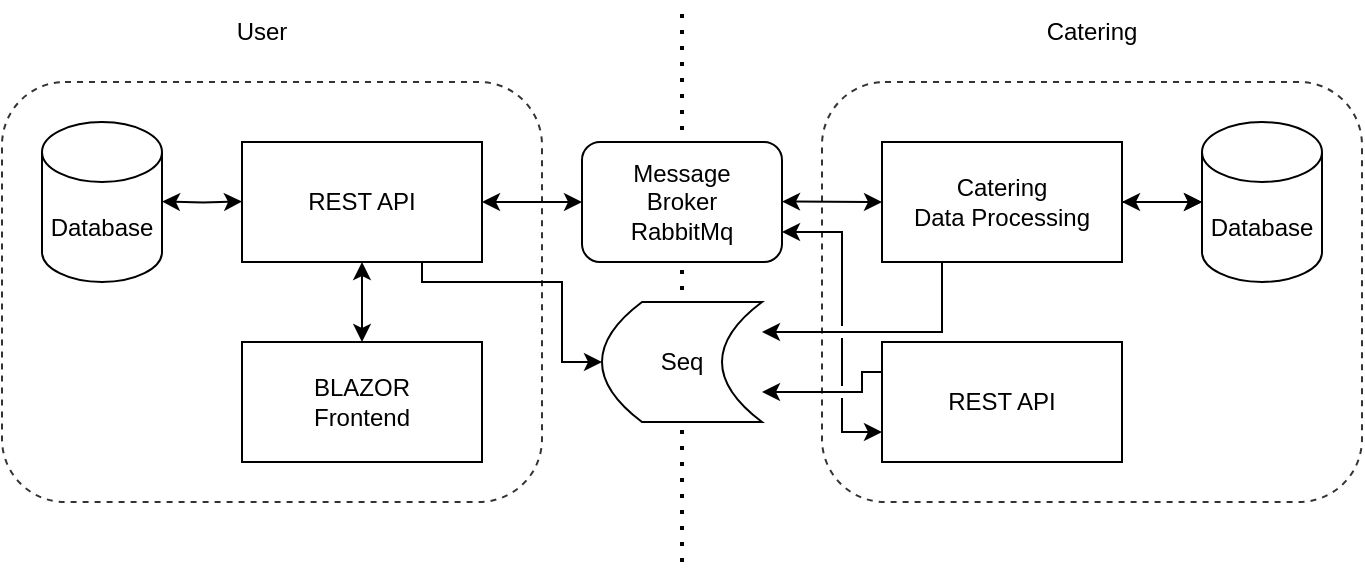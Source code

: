 <mxfile version="24.3.0" type="device">
  <diagram name="Side-1" id="E-_N748Gzy1lKybylq3K">
    <mxGraphModel dx="1012" dy="543" grid="1" gridSize="10" guides="1" tooltips="1" connect="1" arrows="1" fold="1" page="1" pageScale="1" pageWidth="827" pageHeight="1169" background="none" math="0" shadow="0">
      <root>
        <mxCell id="0" />
        <mxCell id="1" parent="0" />
        <mxCell id="Lb5uo0ajOj4ucuQkPa30-21" value="" style="rounded=1;whiteSpace=wrap;html=1;fillColor=none;opacity=80;glass=0;shadow=0;dashed=1;" parent="1" vertex="1">
          <mxGeometry x="450" y="160" width="270" height="210" as="geometry" />
        </mxCell>
        <mxCell id="Lb5uo0ajOj4ucuQkPa30-31" value="" style="edgeStyle=orthogonalEdgeStyle;rounded=0;orthogonalLoop=1;jettySize=auto;html=1;" parent="1" source="Lb5uo0ajOj4ucuQkPa30-23" target="Lb5uo0ajOj4ucuQkPa30-27" edge="1">
          <mxGeometry relative="1" as="geometry">
            <Array as="points">
              <mxPoint x="320" y="260" />
              <mxPoint x="320" y="300" />
            </Array>
          </mxGeometry>
        </mxCell>
        <mxCell id="Lb5uo0ajOj4ucuQkPa30-23" value="" style="rounded=1;whiteSpace=wrap;html=1;fillColor=none;opacity=80;glass=0;shadow=0;dashed=1;" parent="1" vertex="1">
          <mxGeometry x="40" y="160" width="270" height="210" as="geometry" />
        </mxCell>
        <mxCell id="Lb5uo0ajOj4ucuQkPa30-2" value="REST API" style="rounded=0;whiteSpace=wrap;html=1;" parent="1" vertex="1">
          <mxGeometry x="160" y="190" width="120" height="60" as="geometry" />
        </mxCell>
        <mxCell id="Lb5uo0ajOj4ucuQkPa30-3" value="&lt;div&gt;BLAZOR&lt;/div&gt;&lt;div&gt;Frontend&lt;/div&gt;" style="rounded=0;whiteSpace=wrap;html=1;" parent="1" vertex="1">
          <mxGeometry x="160" y="290" width="120" height="60" as="geometry" />
        </mxCell>
        <mxCell id="Lb5uo0ajOj4ucuQkPa30-5" value="" style="endArrow=classic;startArrow=classic;html=1;rounded=0;entryX=0.5;entryY=1;entryDx=0;entryDy=0;exitX=0.5;exitY=0;exitDx=0;exitDy=0;" parent="1" source="Lb5uo0ajOj4ucuQkPa30-3" target="Lb5uo0ajOj4ucuQkPa30-2" edge="1">
          <mxGeometry width="50" height="50" relative="1" as="geometry">
            <mxPoint x="210" y="310" as="sourcePoint" />
            <mxPoint x="260" y="260" as="targetPoint" />
          </mxGeometry>
        </mxCell>
        <mxCell id="Lb5uo0ajOj4ucuQkPa30-7" value="Database" style="shape=cylinder3;whiteSpace=wrap;html=1;boundedLbl=1;backgroundOutline=1;size=15;" parent="1" vertex="1">
          <mxGeometry x="640" y="180" width="60" height="80" as="geometry" />
        </mxCell>
        <mxCell id="UPKMlMCFKenlwiCJEdvP-3" style="edgeStyle=orthogonalEdgeStyle;rounded=0;orthogonalLoop=1;jettySize=auto;html=1;exitX=0.25;exitY=1;exitDx=0;exitDy=0;entryX=1;entryY=0.25;entryDx=0;entryDy=0;" edge="1" parent="1" source="Lb5uo0ajOj4ucuQkPa30-8" target="Lb5uo0ajOj4ucuQkPa30-27">
          <mxGeometry relative="1" as="geometry" />
        </mxCell>
        <mxCell id="UPKMlMCFKenlwiCJEdvP-8" value="" style="edgeStyle=orthogonalEdgeStyle;rounded=0;orthogonalLoop=1;jettySize=auto;html=1;" edge="1" parent="1" source="Lb5uo0ajOj4ucuQkPa30-8" target="Lb5uo0ajOj4ucuQkPa30-7">
          <mxGeometry relative="1" as="geometry" />
        </mxCell>
        <mxCell id="Lb5uo0ajOj4ucuQkPa30-8" value="&lt;div&gt;Catering&lt;/div&gt;&lt;div&gt;Data Processing&lt;br&gt;&lt;/div&gt;" style="rounded=0;whiteSpace=wrap;html=1;" parent="1" vertex="1">
          <mxGeometry x="480" y="190" width="120" height="60" as="geometry" />
        </mxCell>
        <mxCell id="UPKMlMCFKenlwiCJEdvP-5" style="edgeStyle=orthogonalEdgeStyle;rounded=0;orthogonalLoop=1;jettySize=auto;html=1;exitX=0;exitY=0.25;exitDx=0;exitDy=0;entryX=1;entryY=0.75;entryDx=0;entryDy=0;" edge="1" parent="1" source="Lb5uo0ajOj4ucuQkPa30-9" target="Lb5uo0ajOj4ucuQkPa30-27">
          <mxGeometry relative="1" as="geometry">
            <Array as="points">
              <mxPoint x="470" y="315" />
            </Array>
          </mxGeometry>
        </mxCell>
        <mxCell id="UPKMlMCFKenlwiCJEdvP-7" style="edgeStyle=orthogonalEdgeStyle;rounded=0;orthogonalLoop=1;jettySize=auto;html=1;exitX=0;exitY=0.75;exitDx=0;exitDy=0;entryX=1;entryY=0.75;entryDx=0;entryDy=0;startArrow=classic;startFill=1;jumpStyle=gap;" edge="1" parent="1" source="Lb5uo0ajOj4ucuQkPa30-9" target="Lb5uo0ajOj4ucuQkPa30-15">
          <mxGeometry relative="1" as="geometry">
            <Array as="points">
              <mxPoint x="460" y="335" />
              <mxPoint x="460" y="235" />
            </Array>
          </mxGeometry>
        </mxCell>
        <mxCell id="Lb5uo0ajOj4ucuQkPa30-9" value="REST API" style="rounded=0;whiteSpace=wrap;html=1;" parent="1" vertex="1">
          <mxGeometry x="480" y="290" width="120" height="60" as="geometry" />
        </mxCell>
        <mxCell id="Lb5uo0ajOj4ucuQkPa30-10" value="" style="endArrow=classic;startArrow=classic;html=1;rounded=0;" parent="1" edge="1">
          <mxGeometry width="50" height="50" relative="1" as="geometry">
            <mxPoint x="600" y="220" as="sourcePoint" />
            <mxPoint x="640" y="220" as="targetPoint" />
            <Array as="points" />
          </mxGeometry>
        </mxCell>
        <mxCell id="Lb5uo0ajOj4ucuQkPa30-12" value="" style="endArrow=none;dashed=1;html=1;dashPattern=1 3;strokeWidth=2;rounded=0;" parent="1" edge="1">
          <mxGeometry width="50" height="50" relative="1" as="geometry">
            <mxPoint x="380" y="400" as="sourcePoint" />
            <mxPoint x="380" y="120" as="targetPoint" />
            <Array as="points">
              <mxPoint x="380" y="290" />
            </Array>
          </mxGeometry>
        </mxCell>
        <mxCell id="Lb5uo0ajOj4ucuQkPa30-19" value="" style="edgeStyle=orthogonalEdgeStyle;rounded=0;orthogonalLoop=1;jettySize=auto;html=1;startArrow=classic;startFill=1;" parent="1" edge="1">
          <mxGeometry relative="1" as="geometry">
            <mxPoint x="120" y="219.76" as="sourcePoint" />
            <mxPoint x="160" y="219.76" as="targetPoint" />
          </mxGeometry>
        </mxCell>
        <mxCell id="Lb5uo0ajOj4ucuQkPa30-1" value="Database" style="shape=cylinder3;whiteSpace=wrap;html=1;boundedLbl=1;backgroundOutline=1;size=15;" parent="1" vertex="1">
          <mxGeometry x="60" y="180" width="60" height="80" as="geometry" />
        </mxCell>
        <mxCell id="Lb5uo0ajOj4ucuQkPa30-15" value="&lt;div&gt;Message &lt;br&gt;&lt;/div&gt;&lt;div&gt;Broker&lt;/div&gt;&lt;div&gt;RabbitMq&lt;br&gt;&lt;/div&gt;" style="rounded=1;whiteSpace=wrap;html=1;fillStyle=auto;gradientColor=none;" parent="1" vertex="1">
          <mxGeometry x="330" y="190" width="100" height="60" as="geometry" />
        </mxCell>
        <mxCell id="Lb5uo0ajOj4ucuQkPa30-17" value="" style="endArrow=classic;startArrow=classic;html=1;rounded=0;exitX=1;exitY=0.5;exitDx=0;exitDy=0;" parent="1" source="Lb5uo0ajOj4ucuQkPa30-2" edge="1">
          <mxGeometry width="50" height="50" relative="1" as="geometry">
            <mxPoint x="280" y="270" as="sourcePoint" />
            <mxPoint x="330" y="220" as="targetPoint" />
          </mxGeometry>
        </mxCell>
        <mxCell id="Lb5uo0ajOj4ucuQkPa30-18" value="" style="endArrow=classic;startArrow=classic;html=1;rounded=0;exitX=1;exitY=0.5;exitDx=0;exitDy=0;entryX=0;entryY=0.5;entryDx=0;entryDy=0;" parent="1" edge="1" target="Lb5uo0ajOj4ucuQkPa30-8">
          <mxGeometry width="50" height="50" relative="1" as="geometry">
            <mxPoint x="430" y="219.76" as="sourcePoint" />
            <mxPoint x="470" y="219.76" as="targetPoint" />
          </mxGeometry>
        </mxCell>
        <mxCell id="Lb5uo0ajOj4ucuQkPa30-24" value="User" style="text;html=1;align=center;verticalAlign=middle;whiteSpace=wrap;rounded=0;" parent="1" vertex="1">
          <mxGeometry x="140" y="120" width="60" height="30" as="geometry" />
        </mxCell>
        <mxCell id="Lb5uo0ajOj4ucuQkPa30-25" value="Catering" style="text;html=1;align=center;verticalAlign=middle;whiteSpace=wrap;rounded=0;" parent="1" vertex="1">
          <mxGeometry x="555" y="120" width="60" height="30" as="geometry" />
        </mxCell>
        <mxCell id="Lb5uo0ajOj4ucuQkPa30-27" value="Seq" style="shape=dataStorage;whiteSpace=wrap;html=1;fixedSize=1;" parent="1" vertex="1">
          <mxGeometry x="340" y="270" width="80" height="60" as="geometry" />
        </mxCell>
        <mxCell id="Lb5uo0ajOj4ucuQkPa30-36" value="" style="endArrow=none;html=1;rounded=0;entryX=0.75;entryY=1;entryDx=0;entryDy=0;" parent="1" edge="1" target="Lb5uo0ajOj4ucuQkPa30-2">
          <mxGeometry width="50" height="50" relative="1" as="geometry">
            <mxPoint x="280" y="260" as="sourcePoint" />
            <mxPoint x="280" y="250" as="targetPoint" />
            <Array as="points">
              <mxPoint x="310" y="260" />
              <mxPoint x="250" y="260" />
            </Array>
          </mxGeometry>
        </mxCell>
      </root>
    </mxGraphModel>
  </diagram>
</mxfile>
